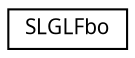 digraph "Graphical Class Hierarchy"
{
 // LATEX_PDF_SIZE
  edge [fontname="Arial.ttf",fontsize="10",labelfontname="Arial.ttf",labelfontsize="10"];
  node [fontname="Arial.ttf",fontsize="10",shape=record];
  rankdir="LR";
  Node0 [label="SLGLFbo",height=0.2,width=0.4,color="black", fillcolor="white", style="filled",URL="$class_s_l_g_l_fbo.html",tooltip=" "];
}
